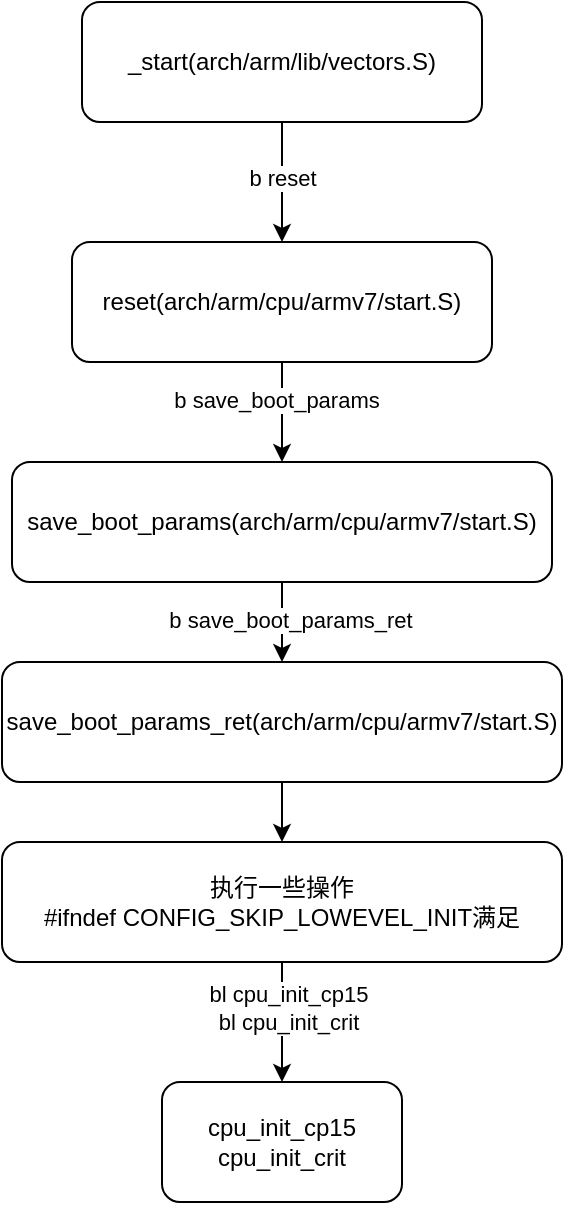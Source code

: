 <mxfile version="21.6.9" type="github">
  <diagram name="第 1 页" id="7tX598iaDqBV2XGCMpFz">
    <mxGraphModel dx="794" dy="478" grid="1" gridSize="10" guides="1" tooltips="1" connect="1" arrows="1" fold="1" page="1" pageScale="1" pageWidth="827" pageHeight="1169" math="0" shadow="0">
      <root>
        <mxCell id="0" />
        <mxCell id="1" parent="0" />
        <mxCell id="7Q1Yj3Lfi6J98Hcch845-3" value="" style="edgeStyle=orthogonalEdgeStyle;rounded=0;orthogonalLoop=1;jettySize=auto;html=1;" edge="1" parent="1" source="7Q1Yj3Lfi6J98Hcch845-1" target="7Q1Yj3Lfi6J98Hcch845-2">
          <mxGeometry relative="1" as="geometry" />
        </mxCell>
        <mxCell id="7Q1Yj3Lfi6J98Hcch845-4" value="b reset" style="edgeLabel;html=1;align=center;verticalAlign=middle;resizable=0;points=[];" vertex="1" connectable="0" parent="7Q1Yj3Lfi6J98Hcch845-3">
          <mxGeometry x="-0.083" relative="1" as="geometry">
            <mxPoint as="offset" />
          </mxGeometry>
        </mxCell>
        <mxCell id="7Q1Yj3Lfi6J98Hcch845-1" value="_start(arch/arm/lib/vectors.S)" style="rounded=1;whiteSpace=wrap;html=1;" vertex="1" parent="1">
          <mxGeometry x="120" y="80" width="200" height="60" as="geometry" />
        </mxCell>
        <mxCell id="7Q1Yj3Lfi6J98Hcch845-6" value="" style="edgeStyle=orthogonalEdgeStyle;rounded=0;orthogonalLoop=1;jettySize=auto;html=1;" edge="1" parent="1" source="7Q1Yj3Lfi6J98Hcch845-2" target="7Q1Yj3Lfi6J98Hcch845-5">
          <mxGeometry relative="1" as="geometry" />
        </mxCell>
        <mxCell id="7Q1Yj3Lfi6J98Hcch845-7" value="b save_boot_params" style="edgeLabel;html=1;align=center;verticalAlign=middle;resizable=0;points=[];" vertex="1" connectable="0" parent="7Q1Yj3Lfi6J98Hcch845-6">
          <mxGeometry x="-0.233" y="-3" relative="1" as="geometry">
            <mxPoint as="offset" />
          </mxGeometry>
        </mxCell>
        <mxCell id="7Q1Yj3Lfi6J98Hcch845-2" value="reset(arch/arm/cpu/armv7/start.S)" style="whiteSpace=wrap;html=1;rounded=1;" vertex="1" parent="1">
          <mxGeometry x="115" y="200" width="210" height="60" as="geometry" />
        </mxCell>
        <mxCell id="7Q1Yj3Lfi6J98Hcch845-9" value="" style="edgeStyle=orthogonalEdgeStyle;rounded=0;orthogonalLoop=1;jettySize=auto;html=1;" edge="1" parent="1" source="7Q1Yj3Lfi6J98Hcch845-5" target="7Q1Yj3Lfi6J98Hcch845-8">
          <mxGeometry relative="1" as="geometry" />
        </mxCell>
        <mxCell id="7Q1Yj3Lfi6J98Hcch845-10" value="b save_boot_params_ret" style="edgeLabel;html=1;align=center;verticalAlign=middle;resizable=0;points=[];" vertex="1" connectable="0" parent="7Q1Yj3Lfi6J98Hcch845-9">
          <mxGeometry x="-0.075" y="4" relative="1" as="geometry">
            <mxPoint as="offset" />
          </mxGeometry>
        </mxCell>
        <mxCell id="7Q1Yj3Lfi6J98Hcch845-5" value="save_boot_params(arch/arm/cpu/armv7/start.S)" style="whiteSpace=wrap;html=1;rounded=1;" vertex="1" parent="1">
          <mxGeometry x="85" y="310" width="270" height="60" as="geometry" />
        </mxCell>
        <mxCell id="7Q1Yj3Lfi6J98Hcch845-12" value="" style="edgeStyle=orthogonalEdgeStyle;rounded=0;orthogonalLoop=1;jettySize=auto;html=1;" edge="1" parent="1" source="7Q1Yj3Lfi6J98Hcch845-8" target="7Q1Yj3Lfi6J98Hcch845-11">
          <mxGeometry relative="1" as="geometry" />
        </mxCell>
        <mxCell id="7Q1Yj3Lfi6J98Hcch845-8" value="save_boot_params_ret(arch/arm/cpu/armv7/start.S)" style="whiteSpace=wrap;html=1;rounded=1;" vertex="1" parent="1">
          <mxGeometry x="80" y="410" width="280" height="60" as="geometry" />
        </mxCell>
        <mxCell id="7Q1Yj3Lfi6J98Hcch845-14" value="" style="edgeStyle=orthogonalEdgeStyle;rounded=0;orthogonalLoop=1;jettySize=auto;html=1;" edge="1" parent="1" source="7Q1Yj3Lfi6J98Hcch845-11" target="7Q1Yj3Lfi6J98Hcch845-13">
          <mxGeometry relative="1" as="geometry" />
        </mxCell>
        <mxCell id="7Q1Yj3Lfi6J98Hcch845-15" value="bl cpu_init_cp15&lt;br&gt;bl cpu_init_crit" style="edgeLabel;html=1;align=center;verticalAlign=middle;resizable=0;points=[];" vertex="1" connectable="0" parent="7Q1Yj3Lfi6J98Hcch845-14">
          <mxGeometry x="-0.25" y="3" relative="1" as="geometry">
            <mxPoint as="offset" />
          </mxGeometry>
        </mxCell>
        <mxCell id="7Q1Yj3Lfi6J98Hcch845-11" value="执行一些操作&lt;br&gt;#ifndef CONFIG_SKIP_LOWEVEL_INIT满足" style="whiteSpace=wrap;html=1;rounded=1;" vertex="1" parent="1">
          <mxGeometry x="80" y="500" width="280" height="60" as="geometry" />
        </mxCell>
        <mxCell id="7Q1Yj3Lfi6J98Hcch845-13" value="cpu_init_cp15&lt;br&gt;cpu_init_crit" style="whiteSpace=wrap;html=1;rounded=1;" vertex="1" parent="1">
          <mxGeometry x="160" y="620" width="120" height="60" as="geometry" />
        </mxCell>
      </root>
    </mxGraphModel>
  </diagram>
</mxfile>
